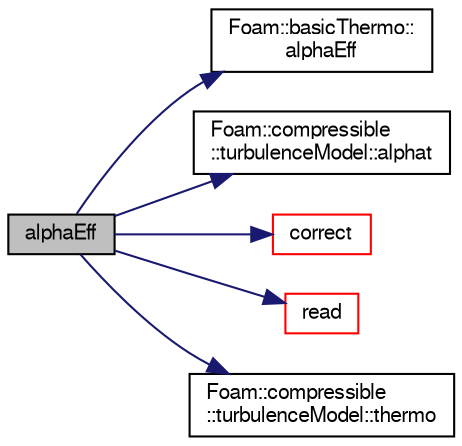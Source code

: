 digraph "alphaEff"
{
  bgcolor="transparent";
  edge [fontname="FreeSans",fontsize="10",labelfontname="FreeSans",labelfontsize="10"];
  node [fontname="FreeSans",fontsize="10",shape=record];
  rankdir="LR";
  Node734 [label="alphaEff",height=0.2,width=0.4,color="black", fillcolor="grey75", style="filled", fontcolor="black"];
  Node734 -> Node735 [color="midnightblue",fontsize="10",style="solid",fontname="FreeSans"];
  Node735 [label="Foam::basicThermo::\lalphaEff",height=0.2,width=0.4,color="black",URL="$a29734.html#a8e5eaed6f3aa8f1b0197aef32c36ae23",tooltip="Effective thermal diffusivity of mixture [kg/m/s]. "];
  Node734 -> Node736 [color="midnightblue",fontsize="10",style="solid",fontname="FreeSans"];
  Node736 [label="Foam::compressible\l::turbulenceModel::alphat",height=0.2,width=0.4,color="black",URL="$a30818.html#a0503152b53bc320b7656ba486cbd69da",tooltip="Return the turbulence thermal diffusivity. "];
  Node734 -> Node737 [color="midnightblue",fontsize="10",style="solid",fontname="FreeSans"];
  Node737 [label="correct",height=0.2,width=0.4,color="red",URL="$a30758.html#a3ae44b28050c3aa494c1d8e18cf618c1",tooltip="Solve the turbulence equations and correct the turbulence viscosity. "];
  Node734 -> Node739 [color="midnightblue",fontsize="10",style="solid",fontname="FreeSans"];
  Node739 [label="read",height=0.2,width=0.4,color="red",URL="$a30758.html#af816873151ddb0126e98bb2f914d8ed5",tooltip="Read RASProperties dictionary. "];
  Node734 -> Node1080 [color="midnightblue",fontsize="10",style="solid",fontname="FreeSans"];
  Node1080 [label="Foam::compressible\l::turbulenceModel::thermo",height=0.2,width=0.4,color="black",URL="$a30818.html#add0b7ef56f878b21b4dec428bb69592a",tooltip="Access function to thermophysical model. "];
}
